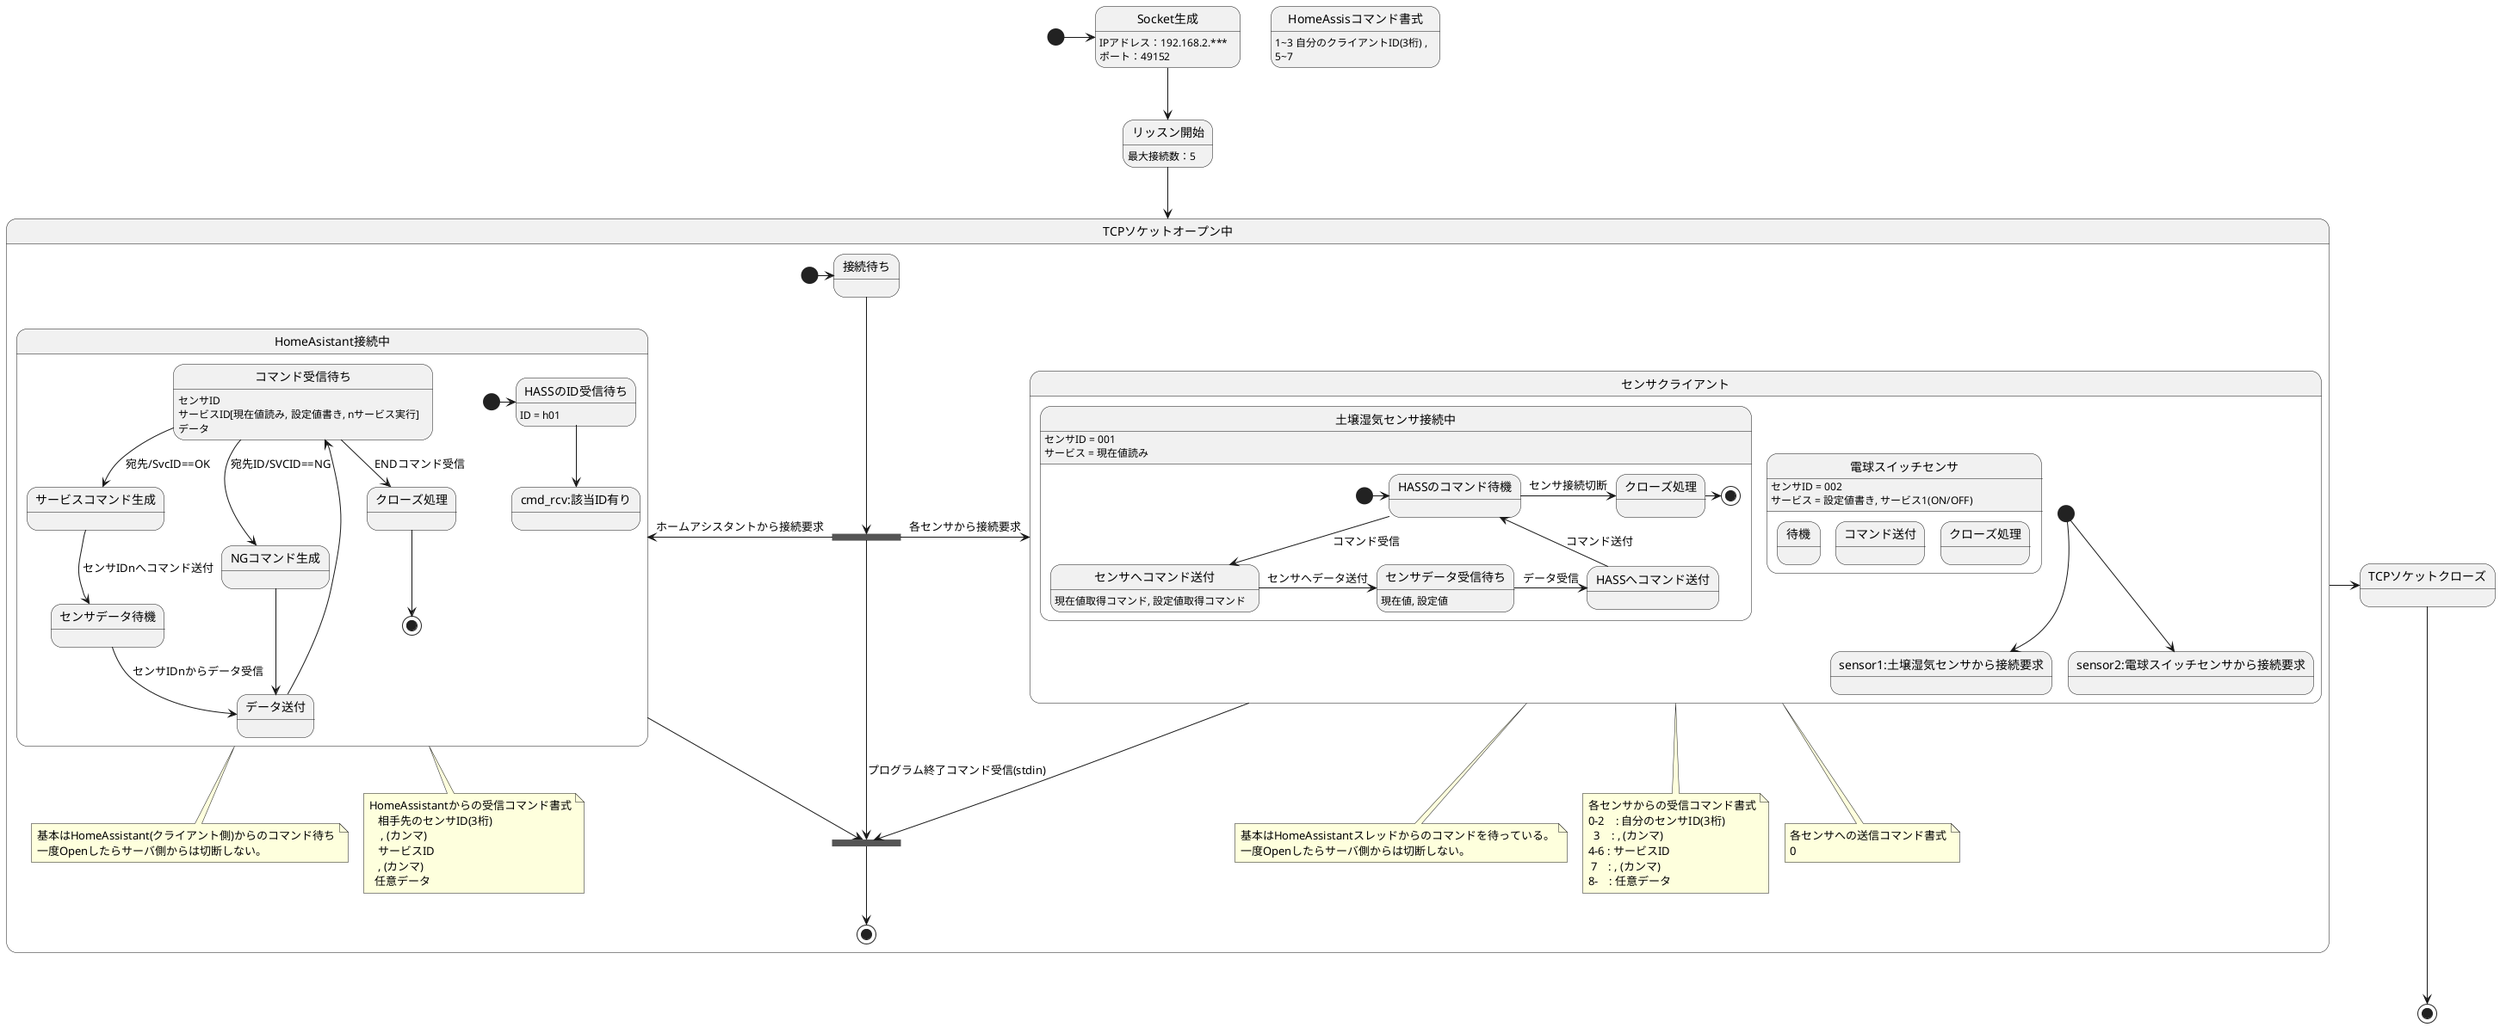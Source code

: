 @startuml
state "Socket生成" as create
create : IPアドレス：192.168.2.***
create : ポート：49152

state "リッスン開始" as listen
listen : 最大接続数：5

state "TCPソケットクローズ" as tcp_close

state "TCPソケットオープン中" as tcp_open {
  state "接続待ち" as wait
  state fork_state <<fork>>
  state join_state <<join>>

  state "センサクライアント" as sensor_client {

    state "土壌湿気センサ接続中" as sensor1 {
      sensor1:センサID = 001
      sensor1:サービス = 現在値読み

      state "センサへコマンド送付" as sensor1_write
      sensor1_write : 現在値取得コマンド, 設定値取得コマンド

      state "センサデータ受信待ち" as sensor1_read
      sensor1_read : 現在値, 設定値

      state "HASSのコマンド待機" as sensor1_wait
      state "HASSへコマンド送付" as sensor1_to_hass
      state "クローズ処理" as sensor1_close

      [*] -> sensor1_wait
      sensor1_wait -down-> sensor1_write : コマンド受信
      sensor1_write -> sensor1_read : センサへデータ送付
      sensor1_read -right-> sensor1_to_hass :データ受信
      sensor1_to_hass --> sensor1_wait :コマンド送付
      sensor1_wait -> sensor1_close :センサ接続切断
      sensor1_close -> [*]
    }

    state "電球スイッチセンサ" as sensor2 {
      sensor2: センサID = 002
      sensor2: サービス = 設定値書き, サービス1(ON/OFF)
      state "待機" as sensor2_wait
      state "コマンド送付"
      state "クローズ処理"
    }

    [*] --> sensor1:土壌湿気センサから接続要求
    [*] --> sensor2:電球スイッチセンサから接続要求
  }

  state "HomeAsistant接続中" as home_rcv {
    state "HASSのID受信待ち" as cmdID_wait
    cmdID_wait:ID = h01
    state "コマンド受信待ち" as cmd_rcv
    cmd_rcv:センサID
    cmd_rcv:サービスID[現在値読み, 設定値書き, nサービス実行]
    cmd_rcv:データ
    state "サービスコマンド生成" as cmd_svc
    state "NGコマンド生成" as cmd_ng
    state "センサデータ待機" as cmd_wait
    state "データ送付" as home_write
    state "クローズ処理" as home_close

    [*] -> cmdID_wait
    cmdID_wait --> cmd_rcv:該当ID有り
    cmd_rcv -down-> cmd_svc :宛先/SvcID==OK
    cmd_rcv --> cmd_ng :宛先ID/SVCID==NG
    cmd_ng --> home_write
    cmd_svc --> cmd_wait :センサIDnへコマンド送付
    cmd_wait --> home_write :センサIDnからデータ受信
    home_write -up-> cmd_rcv
    cmd_rcv --> home_close :ENDコマンド受信
    home_close --> [*]
  }

  [*] -> wait
  wait --> fork_state
  fork_state -right-> sensor_client :各センサから接続要求
  fork_state -left-> home_rcv : ホームアシスタントから接続要求
  sensor_client -down-> join_state
  home_rcv -down-> join_state
  fork_state -down-> join_state : プログラム終了コマンド受信(stdin)
  join_state --> [*]

  note bottom of home_rcv
    基本はHomeAssistant(クライアント側)からのコマンド待ち
    一度Openしたらサーバ側からは切断しない。
  end note

  note bottom of sensor_client
    基本はHomeAssistantスレッドからのコマンドを待っている。
    一度Openしたらサーバ側からは切断しない。
  end note

  note bottom of home_rcv
    HomeAssistantからの受信コマンド書式
       相手先のセンサID(3桁)
        , (カンマ)
       サービスID
       , (カンマ)
      任意データ
  end note

  note bottom of sensor_client
  各センサからの受信コマンド書式
  0-2　: 自分のセンサID(3桁)
    3　: , (カンマ)
  4-6 : サービスID
   7　: , (カンマ)
  8-　: 任意データ
  end note

  note bottom of sensor_client
    各センサへの送信コマンド書式
    0
  end note
}


[*] -> create
create --> listen
listen --> tcp_open
tcp_open -right-> tcp_close
tcp_close --> [*]


state "HomeAssisコマンド書式" as cmdformat
cmdformat : 1~3 自分のクライアントID(3桁) ,
cmdformat : 5~7
@enduml
